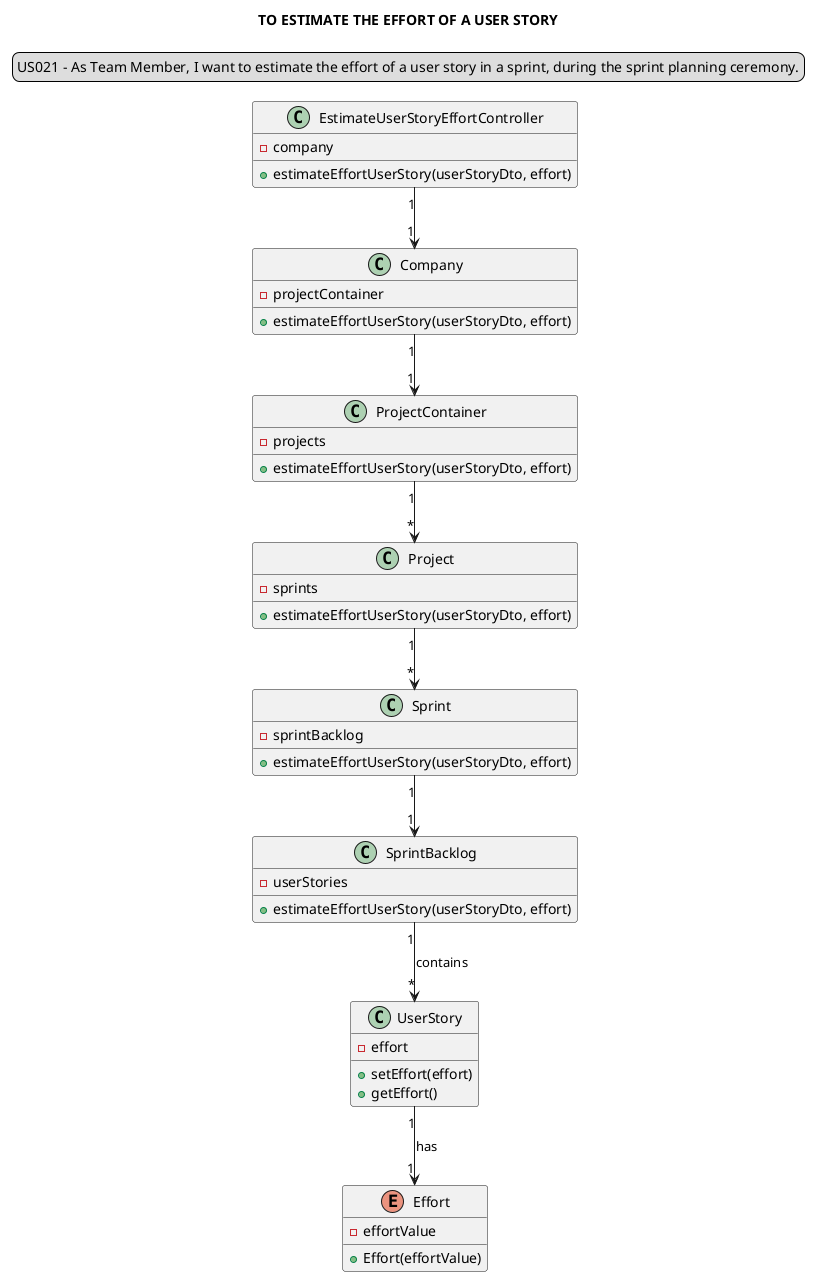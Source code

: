 @startuml
'https://plantuml.com/sequence-diagram
title TO ESTIMATE THE EFFORT OF A USER STORY
legend top
US021 - As Team Member, I want to estimate the effort of a user story in a sprint, during the sprint planning ceremony.
end legend
skinparam sequenceMessageAlign center

class "EstimateUserStoryEffortController" {
- company
+ estimateEffortUserStory(userStoryDto, effort)
}

class "Company" {
- projectContainer
+ estimateEffortUserStory(userStoryDto, effort)
}
class "ProjectContainer" {
- projects
+ estimateEffortUserStory(userStoryDto, effort)
}
class "Project"{
- sprints
+ estimateEffortUserStory(userStoryDto, effort)
}
class "Sprint"{
- sprintBacklog
+ estimateEffortUserStory(userStoryDto, effort)
}
class "SprintBacklog" {
- userStories
+ estimateEffortUserStory(userStoryDto, effort)
}
class "UserStory"{
- effort
+ setEffort(effort)
+ getEffort()
}
enum "Effort"{
- effortValue
+ Effort(effortValue)
}

"EstimateUserStoryEffortController" "1" --> "1" "Company"
"Company" "1" --> "1" "ProjectContainer"
"ProjectContainer" "1" --> "*" "Project"
"Project" "1" --> "*" "Sprint"
"Sprint" "1" --> "1" "SprintBacklog"
"SprintBacklog" "1" --> "*" "UserStory" : contains
"UserStory" "1" --> "1" "Effort" : has
@enduml